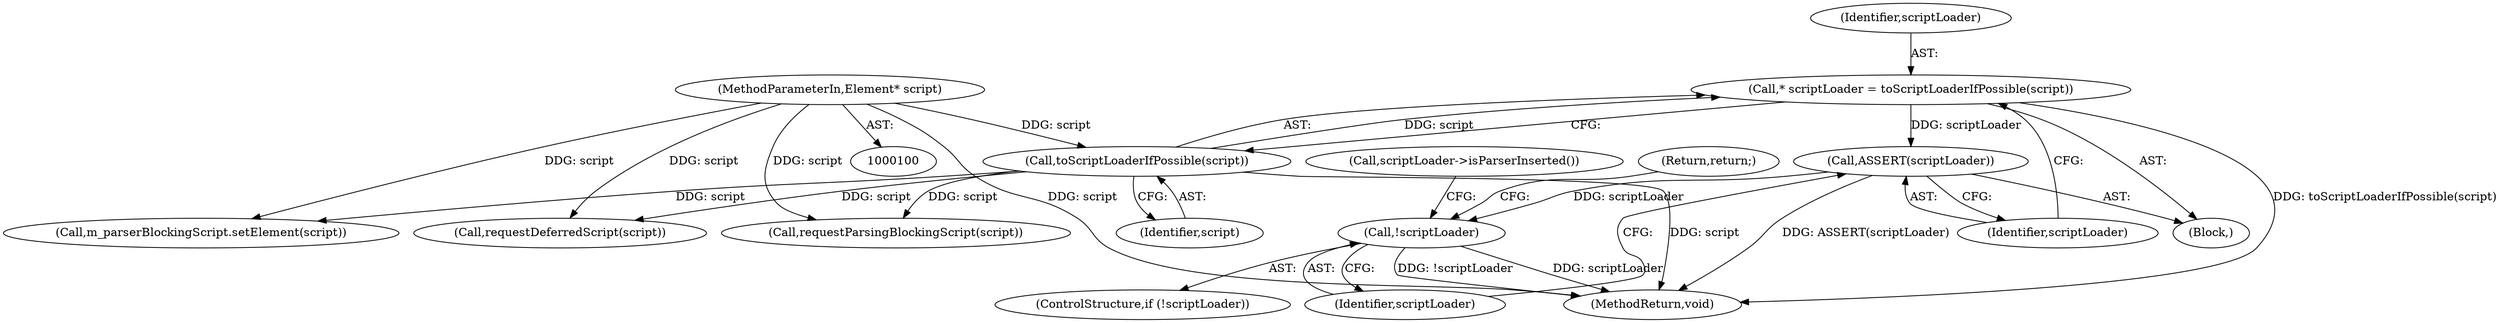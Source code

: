 digraph "0_Chrome_dff368031150a1033a1a3c913f8857679a0279be_3@pointer" {
"1000111" [label="(Call,* scriptLoader = toScriptLoaderIfPossible(script))"];
"1000113" [label="(Call,toScriptLoaderIfPossible(script))"];
"1000101" [label="(MethodParameterIn,Element* script)"];
"1000115" [label="(Call,ASSERT(scriptLoader))"];
"1000118" [label="(Call,!scriptLoader)"];
"1000109" [label="(Block,)"];
"1000122" [label="(Call,scriptLoader->isParserInserted())"];
"1000150" [label="(Call,m_parserBlockingScript.setElement(script))"];
"1000113" [label="(Call,toScriptLoaderIfPossible(script))"];
"1000139" [label="(Call,requestDeferredScript(script))"];
"1000117" [label="(ControlStructure,if (!scriptLoader))"];
"1000115" [label="(Call,ASSERT(scriptLoader))"];
"1000120" [label="(Return,return;)"];
"1000161" [label="(Call,requestParsingBlockingScript(script))"];
"1000116" [label="(Identifier,scriptLoader)"];
"1000118" [label="(Call,!scriptLoader)"];
"1000119" [label="(Identifier,scriptLoader)"];
"1000163" [label="(MethodReturn,void)"];
"1000111" [label="(Call,* scriptLoader = toScriptLoaderIfPossible(script))"];
"1000101" [label="(MethodParameterIn,Element* script)"];
"1000112" [label="(Identifier,scriptLoader)"];
"1000114" [label="(Identifier,script)"];
"1000111" -> "1000109"  [label="AST: "];
"1000111" -> "1000113"  [label="CFG: "];
"1000112" -> "1000111"  [label="AST: "];
"1000113" -> "1000111"  [label="AST: "];
"1000116" -> "1000111"  [label="CFG: "];
"1000111" -> "1000163"  [label="DDG: toScriptLoaderIfPossible(script)"];
"1000113" -> "1000111"  [label="DDG: script"];
"1000111" -> "1000115"  [label="DDG: scriptLoader"];
"1000113" -> "1000114"  [label="CFG: "];
"1000114" -> "1000113"  [label="AST: "];
"1000113" -> "1000163"  [label="DDG: script"];
"1000101" -> "1000113"  [label="DDG: script"];
"1000113" -> "1000139"  [label="DDG: script"];
"1000113" -> "1000150"  [label="DDG: script"];
"1000113" -> "1000161"  [label="DDG: script"];
"1000101" -> "1000100"  [label="AST: "];
"1000101" -> "1000163"  [label="DDG: script"];
"1000101" -> "1000139"  [label="DDG: script"];
"1000101" -> "1000150"  [label="DDG: script"];
"1000101" -> "1000161"  [label="DDG: script"];
"1000115" -> "1000109"  [label="AST: "];
"1000115" -> "1000116"  [label="CFG: "];
"1000116" -> "1000115"  [label="AST: "];
"1000119" -> "1000115"  [label="CFG: "];
"1000115" -> "1000163"  [label="DDG: ASSERT(scriptLoader)"];
"1000115" -> "1000118"  [label="DDG: scriptLoader"];
"1000118" -> "1000117"  [label="AST: "];
"1000118" -> "1000119"  [label="CFG: "];
"1000119" -> "1000118"  [label="AST: "];
"1000120" -> "1000118"  [label="CFG: "];
"1000122" -> "1000118"  [label="CFG: "];
"1000118" -> "1000163"  [label="DDG: !scriptLoader"];
"1000118" -> "1000163"  [label="DDG: scriptLoader"];
}
